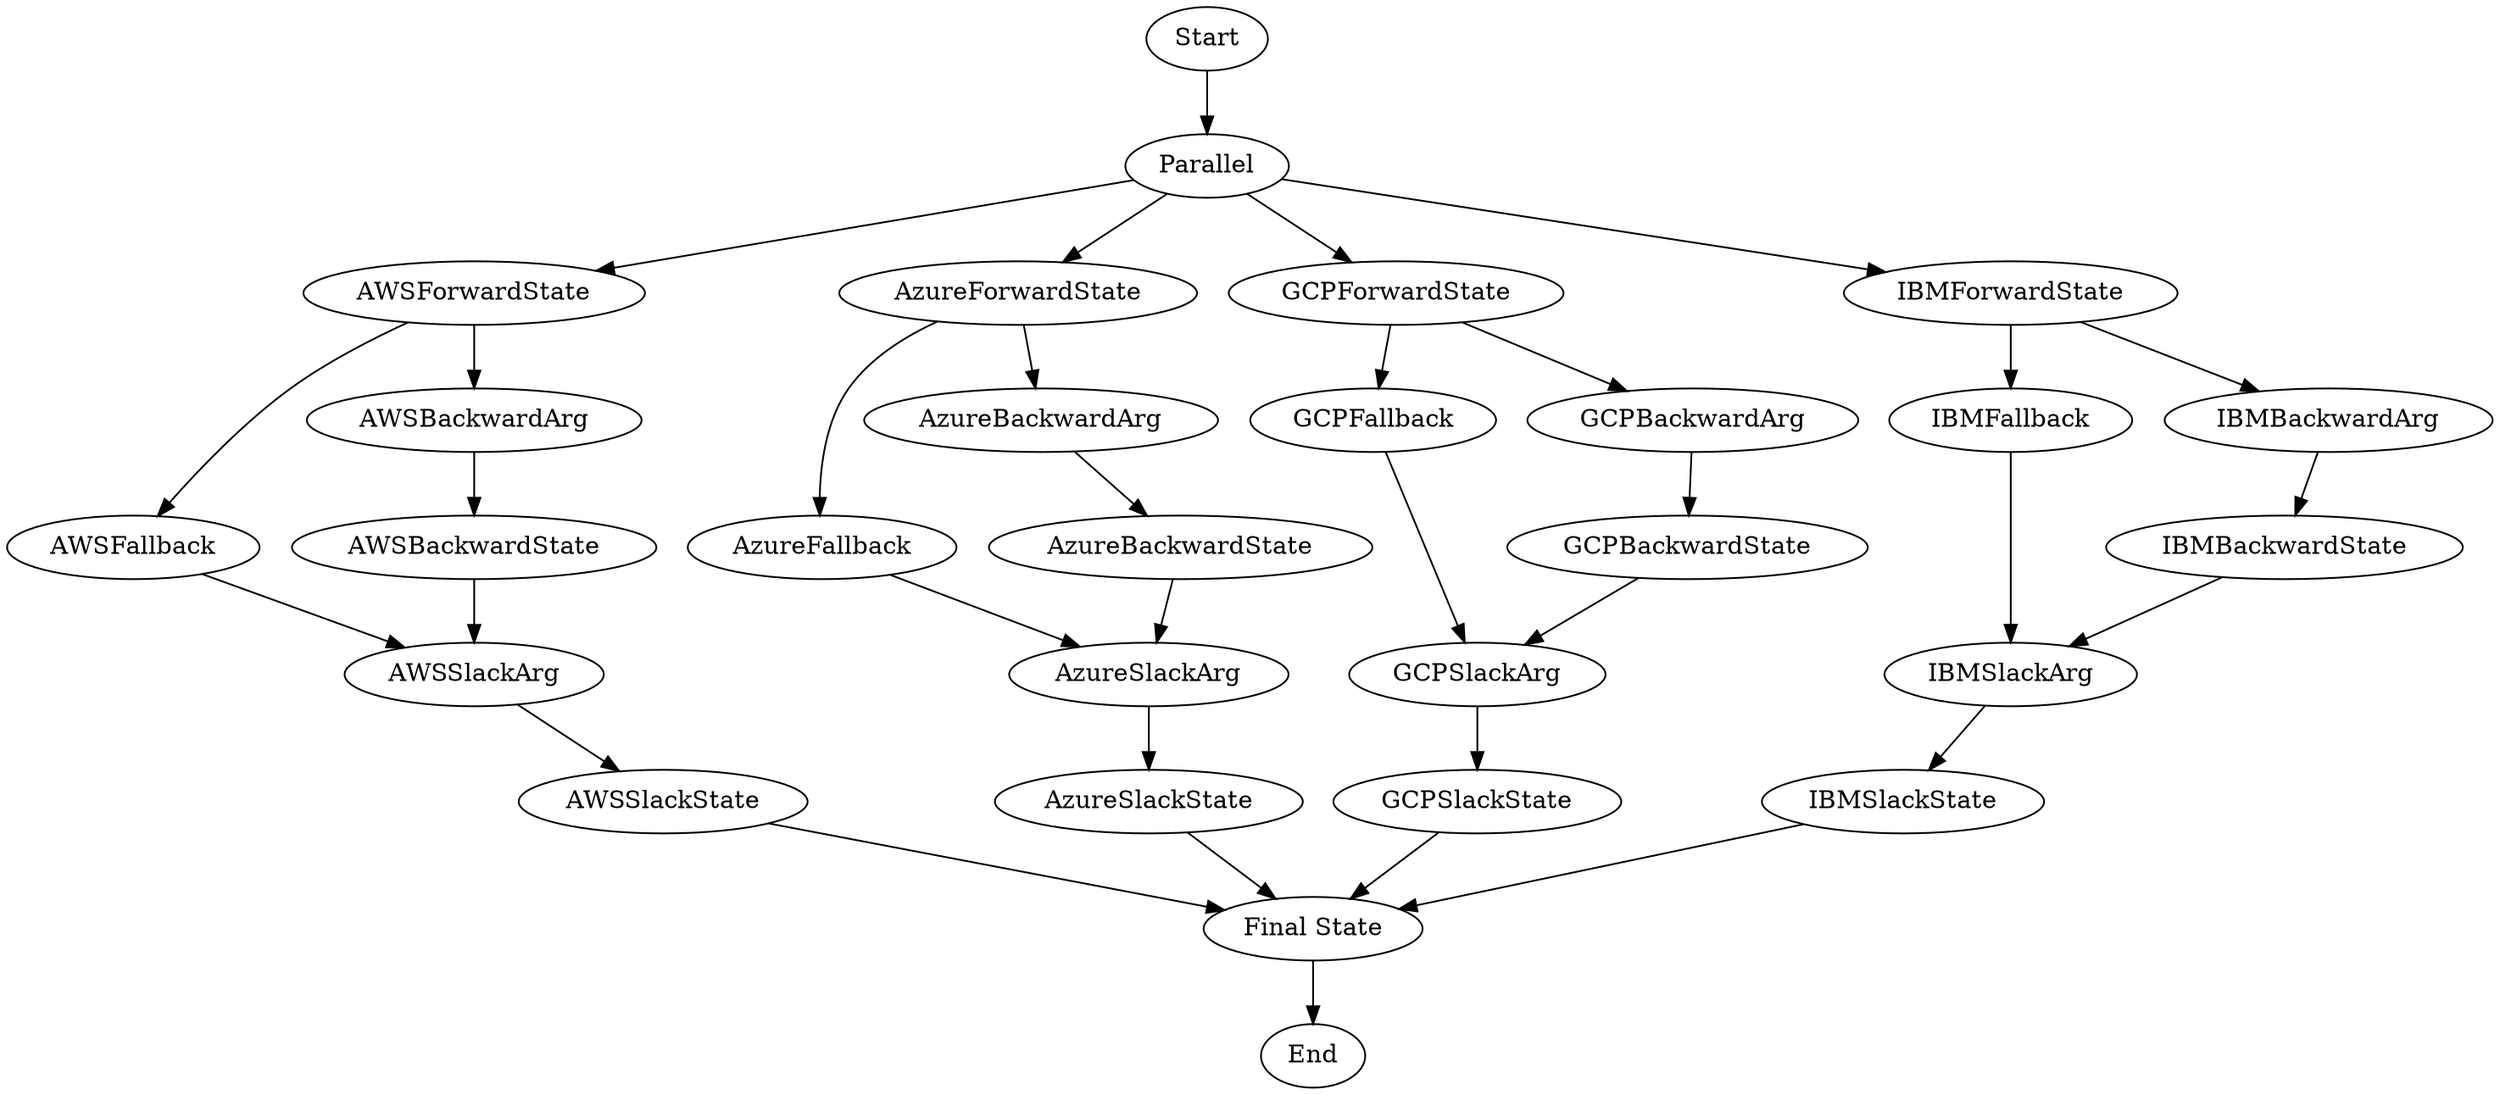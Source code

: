digraph graph_name {
     "Start" -> "Parallel" ;
     "Parallel" -> "AWSForwardState" ;
     "AWSForwardState" -> "AWSFallback" ;
     "AWSFallback" -> "AWSSlackArg" ;
     "AWSSlackArg" -> "AWSSlackState" ;
     "AWSSlackState" -> "Final State" ;
     "AWSForwardState" -> "AWSBackwardArg" ;
     "AWSBackwardArg" -> "AWSBackwardState" ;
     "AWSBackwardState" -> "AWSSlackArg" ;
     "Parallel" -> "AzureForwardState" ;
     "AzureForwardState" -> "AzureFallback" ;
     "AzureFallback" -> "AzureSlackArg" ;
     "AzureSlackArg" -> "AzureSlackState" ;
     "AzureSlackState" -> "Final State" ;
     "AzureForwardState" -> "AzureBackwardArg" ;
     "AzureBackwardArg" -> "AzureBackwardState" ;
     "AzureBackwardState" -> "AzureSlackArg" ;
     "Parallel" -> "GCPForwardState" ;
     "GCPForwardState" -> "GCPFallback" ;
     "GCPFallback" -> "GCPSlackArg" ;
     "GCPSlackArg" -> "GCPSlackState" ;
     "GCPSlackState" -> "Final State" ;
     "GCPForwardState" -> "GCPBackwardArg" ;
     "GCPBackwardArg" -> "GCPBackwardState" ;
     "GCPBackwardState" -> "GCPSlackArg" ;
     "Parallel" -> "IBMForwardState" ;
     "IBMForwardState" -> "IBMFallback" ;
     "IBMFallback" -> "IBMSlackArg" ;
     "IBMSlackArg" -> "IBMSlackState" ;
     "IBMSlackState" -> "Final State" ;
     "IBMForwardState" -> "IBMBackwardArg" ;
     "IBMBackwardArg" -> "IBMBackwardState" ;
     "IBMBackwardState" -> "IBMSlackArg" ;
     "Final State" -> "End" ;
}
